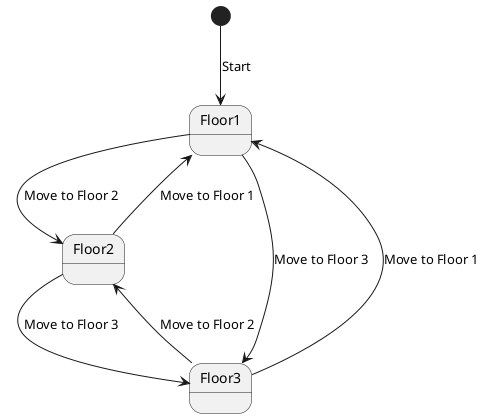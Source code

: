 @startuml
[*] --> Floor1 : Start
Floor1 --> Floor2 : Move to Floor 2
Floor1 --> Floor3 : Move to Floor 3
Floor2 --> Floor1 : Move to Floor 1
Floor2 --> Floor3 : Move to Floor 3
Floor3 --> Floor1 : Move to Floor 1
Floor3 --> Floor2 : Move to Floor 2
@enduml
